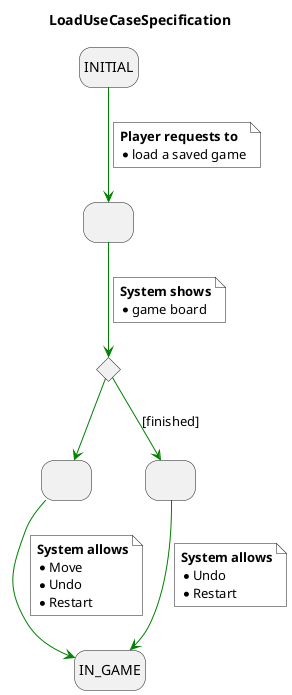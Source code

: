 @startuml LoadUseCaseSpecification
title LoadUseCaseSpecification

skinparam NoteBackgroundColor white
hide empty description

state savedGameList as " "
state idFinished <<choice>>
state continue as " "
state finished as " "



INITIAL -[#green]-> savedGameList
note on link #white
  <b>Player requests to
  * load a saved game
end note
savedGameList -[#green]-> idFinished
note on link #white
  <b>System shows
  * game board
end note

idFinished -[#green]-> continue
idFinished -[#green]-> finished  : [finished]


continue -[#green]-> IN_GAME
note on link
  <b>System allows
  * Move
  * Undo
  * Restart
end note

finished -[#green]-> IN_GAME
note on link
  <b>System allows
  * Undo
  * Restart
end note


@enduml